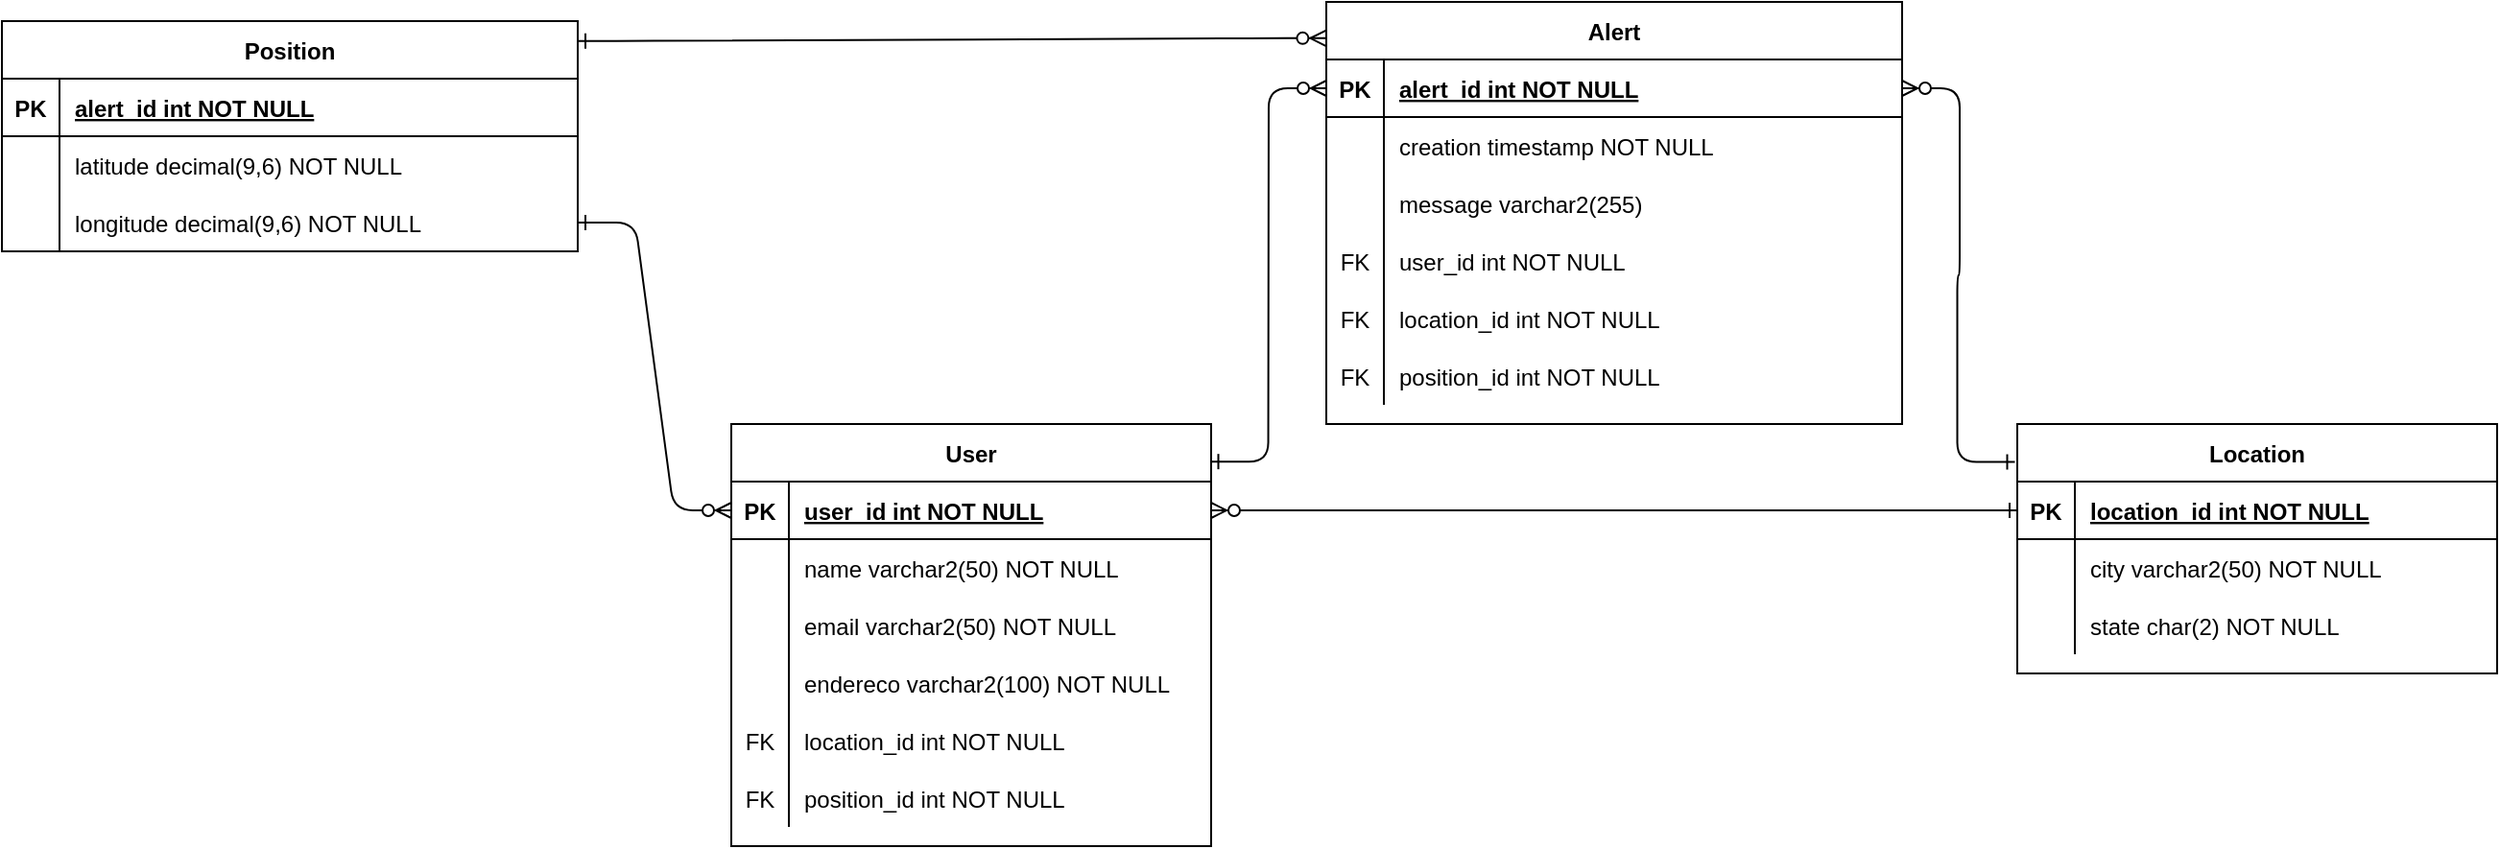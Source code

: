 <mxfile version="27.1.3">
  <diagram id="R2lEEEUBdFMjLlhIrx00" name="Page-1">
    <mxGraphModel dx="2149" dy="688" grid="1" gridSize="10" guides="1" tooltips="1" connect="1" arrows="1" fold="1" page="1" pageScale="1" pageWidth="850" pageHeight="1100" math="0" shadow="0" extFonts="Permanent Marker^https://fonts.googleapis.com/css?family=Permanent+Marker">
      <root>
        <mxCell id="0" />
        <mxCell id="1" parent="0" />
        <mxCell id="2VQbzjzE1KPVctFf1RAj-1" value="Alert" style="shape=table;startSize=30;container=1;collapsible=1;childLayout=tableLayout;fixedRows=1;rowLines=0;fontStyle=1;align=center;resizeLast=1;" parent="1" vertex="1">
          <mxGeometry x="30" y="70" width="300" height="220" as="geometry" />
        </mxCell>
        <mxCell id="2VQbzjzE1KPVctFf1RAj-2" value="" style="shape=partialRectangle;collapsible=0;dropTarget=0;pointerEvents=0;fillColor=none;points=[[0,0.5],[1,0.5]];portConstraint=eastwest;top=0;left=0;right=0;bottom=1;" parent="2VQbzjzE1KPVctFf1RAj-1" vertex="1">
          <mxGeometry y="30" width="300" height="30" as="geometry" />
        </mxCell>
        <mxCell id="2VQbzjzE1KPVctFf1RAj-3" value="PK" style="shape=partialRectangle;overflow=hidden;connectable=0;fillColor=none;top=0;left=0;bottom=0;right=0;fontStyle=1;" parent="2VQbzjzE1KPVctFf1RAj-2" vertex="1">
          <mxGeometry width="30" height="30" as="geometry">
            <mxRectangle width="30" height="30" as="alternateBounds" />
          </mxGeometry>
        </mxCell>
        <mxCell id="2VQbzjzE1KPVctFf1RAj-4" value="alert_id int NOT NULL" style="shape=partialRectangle;overflow=hidden;connectable=0;fillColor=none;top=0;left=0;bottom=0;right=0;align=left;spacingLeft=6;fontStyle=5;" parent="2VQbzjzE1KPVctFf1RAj-2" vertex="1">
          <mxGeometry x="30" width="270" height="30" as="geometry">
            <mxRectangle width="270" height="30" as="alternateBounds" />
          </mxGeometry>
        </mxCell>
        <mxCell id="2VQbzjzE1KPVctFf1RAj-56" value="" style="shape=partialRectangle;collapsible=0;dropTarget=0;pointerEvents=0;fillColor=none;points=[[0,0.5],[1,0.5]];portConstraint=eastwest;top=0;left=0;right=0;bottom=0;" parent="2VQbzjzE1KPVctFf1RAj-1" vertex="1">
          <mxGeometry y="60" width="300" height="30" as="geometry" />
        </mxCell>
        <mxCell id="2VQbzjzE1KPVctFf1RAj-57" value="" style="shape=partialRectangle;overflow=hidden;connectable=0;fillColor=none;top=0;left=0;bottom=0;right=0;" parent="2VQbzjzE1KPVctFf1RAj-56" vertex="1">
          <mxGeometry width="30" height="30" as="geometry">
            <mxRectangle width="30" height="30" as="alternateBounds" />
          </mxGeometry>
        </mxCell>
        <mxCell id="2VQbzjzE1KPVctFf1RAj-58" value="creation timestamp NOT NULL" style="shape=partialRectangle;overflow=hidden;connectable=0;fillColor=none;top=0;left=0;bottom=0;right=0;align=left;spacingLeft=6;" parent="2VQbzjzE1KPVctFf1RAj-56" vertex="1">
          <mxGeometry x="30" width="270" height="30" as="geometry">
            <mxRectangle width="270" height="30" as="alternateBounds" />
          </mxGeometry>
        </mxCell>
        <mxCell id="2VQbzjzE1KPVctFf1RAj-59" value="" style="shape=partialRectangle;collapsible=0;dropTarget=0;pointerEvents=0;fillColor=none;points=[[0,0.5],[1,0.5]];portConstraint=eastwest;top=0;left=0;right=0;bottom=0;" parent="2VQbzjzE1KPVctFf1RAj-1" vertex="1">
          <mxGeometry y="90" width="300" height="30" as="geometry" />
        </mxCell>
        <mxCell id="2VQbzjzE1KPVctFf1RAj-60" value="" style="shape=partialRectangle;overflow=hidden;connectable=0;fillColor=none;top=0;left=0;bottom=0;right=0;" parent="2VQbzjzE1KPVctFf1RAj-59" vertex="1">
          <mxGeometry width="30" height="30" as="geometry">
            <mxRectangle width="30" height="30" as="alternateBounds" />
          </mxGeometry>
        </mxCell>
        <mxCell id="2VQbzjzE1KPVctFf1RAj-61" value="message varchar2(255) " style="shape=partialRectangle;overflow=hidden;connectable=0;fillColor=none;top=0;left=0;bottom=0;right=0;align=left;spacingLeft=6;" parent="2VQbzjzE1KPVctFf1RAj-59" vertex="1">
          <mxGeometry x="30" width="270" height="30" as="geometry">
            <mxRectangle width="270" height="30" as="alternateBounds" />
          </mxGeometry>
        </mxCell>
        <mxCell id="2VQbzjzE1KPVctFf1RAj-62" value="" style="shape=partialRectangle;collapsible=0;dropTarget=0;pointerEvents=0;fillColor=none;points=[[0,0.5],[1,0.5]];portConstraint=eastwest;top=0;left=0;right=0;bottom=0;" parent="2VQbzjzE1KPVctFf1RAj-1" vertex="1">
          <mxGeometry y="120" width="300" height="30" as="geometry" />
        </mxCell>
        <mxCell id="2VQbzjzE1KPVctFf1RAj-63" value="FK" style="shape=partialRectangle;overflow=hidden;connectable=0;fillColor=none;top=0;left=0;bottom=0;right=0;" parent="2VQbzjzE1KPVctFf1RAj-62" vertex="1">
          <mxGeometry width="30" height="30" as="geometry">
            <mxRectangle width="30" height="30" as="alternateBounds" />
          </mxGeometry>
        </mxCell>
        <mxCell id="2VQbzjzE1KPVctFf1RAj-64" value="user_id int NOT NULL" style="shape=partialRectangle;overflow=hidden;connectable=0;fillColor=none;top=0;left=0;bottom=0;right=0;align=left;spacingLeft=6;" parent="2VQbzjzE1KPVctFf1RAj-62" vertex="1">
          <mxGeometry x="30" width="270" height="30" as="geometry">
            <mxRectangle width="270" height="30" as="alternateBounds" />
          </mxGeometry>
        </mxCell>
        <mxCell id="2VQbzjzE1KPVctFf1RAj-137" value="" style="shape=partialRectangle;collapsible=0;dropTarget=0;pointerEvents=0;fillColor=none;points=[[0,0.5],[1,0.5]];portConstraint=eastwest;top=0;left=0;right=0;bottom=0;" parent="2VQbzjzE1KPVctFf1RAj-1" vertex="1">
          <mxGeometry y="150" width="300" height="30" as="geometry" />
        </mxCell>
        <mxCell id="2VQbzjzE1KPVctFf1RAj-138" value="FK" style="shape=partialRectangle;overflow=hidden;connectable=0;fillColor=none;top=0;left=0;bottom=0;right=0;" parent="2VQbzjzE1KPVctFf1RAj-137" vertex="1">
          <mxGeometry width="30" height="30" as="geometry">
            <mxRectangle width="30" height="30" as="alternateBounds" />
          </mxGeometry>
        </mxCell>
        <mxCell id="2VQbzjzE1KPVctFf1RAj-139" value="location_id int NOT NULL" style="shape=partialRectangle;overflow=hidden;connectable=0;fillColor=none;top=0;left=0;bottom=0;right=0;align=left;spacingLeft=6;" parent="2VQbzjzE1KPVctFf1RAj-137" vertex="1">
          <mxGeometry x="30" width="270" height="30" as="geometry">
            <mxRectangle width="270" height="30" as="alternateBounds" />
          </mxGeometry>
        </mxCell>
        <mxCell id="zMCcMoCq18631lD_AAHS-6" value="" style="shape=partialRectangle;collapsible=0;dropTarget=0;pointerEvents=0;fillColor=none;points=[[0,0.5],[1,0.5]];portConstraint=eastwest;top=0;left=0;right=0;bottom=0;" parent="2VQbzjzE1KPVctFf1RAj-1" vertex="1">
          <mxGeometry y="180" width="300" height="30" as="geometry" />
        </mxCell>
        <mxCell id="zMCcMoCq18631lD_AAHS-7" value="FK" style="shape=partialRectangle;overflow=hidden;connectable=0;fillColor=none;top=0;left=0;bottom=0;right=0;" parent="zMCcMoCq18631lD_AAHS-6" vertex="1">
          <mxGeometry width="30" height="30" as="geometry">
            <mxRectangle width="30" height="30" as="alternateBounds" />
          </mxGeometry>
        </mxCell>
        <mxCell id="zMCcMoCq18631lD_AAHS-8" value="position_id int NOT NULL" style="shape=partialRectangle;overflow=hidden;connectable=0;fillColor=none;top=0;left=0;bottom=0;right=0;align=left;spacingLeft=6;" parent="zMCcMoCq18631lD_AAHS-6" vertex="1">
          <mxGeometry x="30" width="270" height="30" as="geometry">
            <mxRectangle width="270" height="30" as="alternateBounds" />
          </mxGeometry>
        </mxCell>
        <mxCell id="2VQbzjzE1KPVctFf1RAj-25" value="" style="edgeStyle=entityRelationEdgeStyle;endArrow=ERzeroToMany;startArrow=ERone;endFill=1;startFill=0;entryX=0;entryY=0.5;entryDx=0;entryDy=0;exitX=0.999;exitY=0.089;exitDx=0;exitDy=0;exitPerimeter=0;" parent="1" source="2VQbzjzE1KPVctFf1RAj-26" target="2VQbzjzE1KPVctFf1RAj-2" edge="1">
          <mxGeometry width="100" height="100" relative="1" as="geometry">
            <mxPoint x="-135" y="740" as="sourcePoint" />
            <mxPoint x="45" y="85" as="targetPoint" />
          </mxGeometry>
        </mxCell>
        <mxCell id="2VQbzjzE1KPVctFf1RAj-26" value="User" style="shape=table;startSize=30;container=1;collapsible=1;childLayout=tableLayout;fixedRows=1;rowLines=0;fontStyle=1;align=center;resizeLast=1;" parent="1" vertex="1">
          <mxGeometry x="-280" y="290" width="250" height="220" as="geometry" />
        </mxCell>
        <mxCell id="2VQbzjzE1KPVctFf1RAj-27" value="" style="shape=partialRectangle;collapsible=0;dropTarget=0;pointerEvents=0;fillColor=none;points=[[0,0.5],[1,0.5]];portConstraint=eastwest;top=0;left=0;right=0;bottom=1;" parent="2VQbzjzE1KPVctFf1RAj-26" vertex="1">
          <mxGeometry y="30" width="250" height="30" as="geometry" />
        </mxCell>
        <mxCell id="2VQbzjzE1KPVctFf1RAj-28" value="PK" style="shape=partialRectangle;overflow=hidden;connectable=0;fillColor=none;top=0;left=0;bottom=0;right=0;fontStyle=1;" parent="2VQbzjzE1KPVctFf1RAj-27" vertex="1">
          <mxGeometry width="30" height="30" as="geometry">
            <mxRectangle width="30" height="30" as="alternateBounds" />
          </mxGeometry>
        </mxCell>
        <mxCell id="2VQbzjzE1KPVctFf1RAj-29" value="user_id int NOT NULL " style="shape=partialRectangle;overflow=hidden;connectable=0;fillColor=none;top=0;left=0;bottom=0;right=0;align=left;spacingLeft=6;fontStyle=5;" parent="2VQbzjzE1KPVctFf1RAj-27" vertex="1">
          <mxGeometry x="30" width="220" height="30" as="geometry">
            <mxRectangle width="220" height="30" as="alternateBounds" />
          </mxGeometry>
        </mxCell>
        <mxCell id="2VQbzjzE1KPVctFf1RAj-30" value="" style="shape=partialRectangle;collapsible=0;dropTarget=0;pointerEvents=0;fillColor=none;points=[[0,0.5],[1,0.5]];portConstraint=eastwest;top=0;left=0;right=0;bottom=0;" parent="2VQbzjzE1KPVctFf1RAj-26" vertex="1">
          <mxGeometry y="60" width="250" height="30" as="geometry" />
        </mxCell>
        <mxCell id="2VQbzjzE1KPVctFf1RAj-31" value="" style="shape=partialRectangle;overflow=hidden;connectable=0;fillColor=none;top=0;left=0;bottom=0;right=0;" parent="2VQbzjzE1KPVctFf1RAj-30" vertex="1">
          <mxGeometry width="30" height="30" as="geometry">
            <mxRectangle width="30" height="30" as="alternateBounds" />
          </mxGeometry>
        </mxCell>
        <mxCell id="2VQbzjzE1KPVctFf1RAj-32" value="name varchar2(50) NOT NULL" style="shape=partialRectangle;overflow=hidden;connectable=0;fillColor=none;top=0;left=0;bottom=0;right=0;align=left;spacingLeft=6;" parent="2VQbzjzE1KPVctFf1RAj-30" vertex="1">
          <mxGeometry x="30" width="220" height="30" as="geometry">
            <mxRectangle width="220" height="30" as="alternateBounds" />
          </mxGeometry>
        </mxCell>
        <mxCell id="2VQbzjzE1KPVctFf1RAj-40" value="" style="shape=partialRectangle;collapsible=0;dropTarget=0;pointerEvents=0;fillColor=none;points=[[0,0.5],[1,0.5]];portConstraint=eastwest;top=0;left=0;right=0;bottom=0;" parent="2VQbzjzE1KPVctFf1RAj-26" vertex="1">
          <mxGeometry y="90" width="250" height="30" as="geometry" />
        </mxCell>
        <mxCell id="2VQbzjzE1KPVctFf1RAj-41" value="" style="shape=partialRectangle;overflow=hidden;connectable=0;fillColor=none;top=0;left=0;bottom=0;right=0;" parent="2VQbzjzE1KPVctFf1RAj-40" vertex="1">
          <mxGeometry width="30" height="30" as="geometry">
            <mxRectangle width="30" height="30" as="alternateBounds" />
          </mxGeometry>
        </mxCell>
        <mxCell id="2VQbzjzE1KPVctFf1RAj-42" value="email varchar2(50) NOT NULL" style="shape=partialRectangle;overflow=hidden;connectable=0;fillColor=none;top=0;left=0;bottom=0;right=0;align=left;spacingLeft=6;" parent="2VQbzjzE1KPVctFf1RAj-40" vertex="1">
          <mxGeometry x="30" width="220" height="30" as="geometry">
            <mxRectangle width="220" height="30" as="alternateBounds" />
          </mxGeometry>
        </mxCell>
        <mxCell id="2VQbzjzE1KPVctFf1RAj-46" value="" style="shape=partialRectangle;collapsible=0;dropTarget=0;pointerEvents=0;fillColor=none;points=[[0,0.5],[1,0.5]];portConstraint=eastwest;top=0;left=0;right=0;bottom=0;" parent="2VQbzjzE1KPVctFf1RAj-26" vertex="1">
          <mxGeometry y="120" width="250" height="30" as="geometry" />
        </mxCell>
        <mxCell id="2VQbzjzE1KPVctFf1RAj-47" value="" style="shape=partialRectangle;overflow=hidden;connectable=0;fillColor=none;top=0;left=0;bottom=0;right=0;" parent="2VQbzjzE1KPVctFf1RAj-46" vertex="1">
          <mxGeometry width="30" height="30" as="geometry">
            <mxRectangle width="30" height="30" as="alternateBounds" />
          </mxGeometry>
        </mxCell>
        <mxCell id="2VQbzjzE1KPVctFf1RAj-48" value="endereco varchar2(100) NOT NULL" style="shape=partialRectangle;overflow=hidden;connectable=0;fillColor=none;top=0;left=0;bottom=0;right=0;align=left;spacingLeft=6;" parent="2VQbzjzE1KPVctFf1RAj-46" vertex="1">
          <mxGeometry x="30" width="220" height="30" as="geometry">
            <mxRectangle width="220" height="30" as="alternateBounds" />
          </mxGeometry>
        </mxCell>
        <mxCell id="2VQbzjzE1KPVctFf1RAj-76" value="" style="shape=partialRectangle;collapsible=0;dropTarget=0;pointerEvents=0;fillColor=none;points=[[0,0.5],[1,0.5]];portConstraint=eastwest;top=0;left=0;right=0;bottom=0;" parent="2VQbzjzE1KPVctFf1RAj-26" vertex="1">
          <mxGeometry y="150" width="250" height="30" as="geometry" />
        </mxCell>
        <mxCell id="2VQbzjzE1KPVctFf1RAj-77" value="FK" style="shape=partialRectangle;overflow=hidden;connectable=0;fillColor=none;top=0;left=0;bottom=0;right=0;" parent="2VQbzjzE1KPVctFf1RAj-76" vertex="1">
          <mxGeometry width="30" height="30" as="geometry">
            <mxRectangle width="30" height="30" as="alternateBounds" />
          </mxGeometry>
        </mxCell>
        <mxCell id="2VQbzjzE1KPVctFf1RAj-78" value="location_id int NOT NULL" style="shape=partialRectangle;overflow=hidden;connectable=0;fillColor=none;top=0;left=0;bottom=0;right=0;align=left;spacingLeft=6;" parent="2VQbzjzE1KPVctFf1RAj-76" vertex="1">
          <mxGeometry x="30" width="220" height="30" as="geometry">
            <mxRectangle width="220" height="30" as="alternateBounds" />
          </mxGeometry>
        </mxCell>
        <mxCell id="zMCcMoCq18631lD_AAHS-3" value="" style="shape=partialRectangle;collapsible=0;dropTarget=0;pointerEvents=0;fillColor=none;points=[[0,0.5],[1,0.5]];portConstraint=eastwest;top=0;left=0;right=0;bottom=0;" parent="2VQbzjzE1KPVctFf1RAj-26" vertex="1">
          <mxGeometry y="180" width="250" height="30" as="geometry" />
        </mxCell>
        <mxCell id="zMCcMoCq18631lD_AAHS-4" value="FK" style="shape=partialRectangle;overflow=hidden;connectable=0;fillColor=none;top=0;left=0;bottom=0;right=0;" parent="zMCcMoCq18631lD_AAHS-3" vertex="1">
          <mxGeometry width="30" height="30" as="geometry">
            <mxRectangle width="30" height="30" as="alternateBounds" />
          </mxGeometry>
        </mxCell>
        <mxCell id="zMCcMoCq18631lD_AAHS-5" value="position_id int NOT NULL" style="shape=partialRectangle;overflow=hidden;connectable=0;fillColor=none;top=0;left=0;bottom=0;right=0;align=left;spacingLeft=6;" parent="zMCcMoCq18631lD_AAHS-3" vertex="1">
          <mxGeometry x="30" width="220" height="30" as="geometry">
            <mxRectangle width="220" height="30" as="alternateBounds" />
          </mxGeometry>
        </mxCell>
        <mxCell id="2VQbzjzE1KPVctFf1RAj-65" value="" style="edgeStyle=entityRelationEdgeStyle;endArrow=ERzeroToMany;startArrow=ERone;endFill=1;startFill=0;entryX=1;entryY=0.5;entryDx=0;entryDy=0;exitX=-0.005;exitY=0.152;exitDx=0;exitDy=0;exitPerimeter=0;" parent="1" source="2VQbzjzE1KPVctFf1RAj-66" target="2VQbzjzE1KPVctFf1RAj-2" edge="1">
          <mxGeometry width="100" height="100" relative="1" as="geometry">
            <mxPoint x="665" y="780" as="sourcePoint" />
            <mxPoint x="345" y="85" as="targetPoint" />
          </mxGeometry>
        </mxCell>
        <mxCell id="2VQbzjzE1KPVctFf1RAj-66" value="Location" style="shape=table;startSize=30;container=1;collapsible=1;childLayout=tableLayout;fixedRows=1;rowLines=0;fontStyle=1;align=center;resizeLast=1;" parent="1" vertex="1">
          <mxGeometry x="390" y="290" width="250" height="130" as="geometry" />
        </mxCell>
        <mxCell id="2VQbzjzE1KPVctFf1RAj-67" value="" style="shape=partialRectangle;collapsible=0;dropTarget=0;pointerEvents=0;fillColor=none;points=[[0,0.5],[1,0.5]];portConstraint=eastwest;top=0;left=0;right=0;bottom=1;" parent="2VQbzjzE1KPVctFf1RAj-66" vertex="1">
          <mxGeometry y="30" width="250" height="30" as="geometry" />
        </mxCell>
        <mxCell id="2VQbzjzE1KPVctFf1RAj-68" value="PK" style="shape=partialRectangle;overflow=hidden;connectable=0;fillColor=none;top=0;left=0;bottom=0;right=0;fontStyle=1;" parent="2VQbzjzE1KPVctFf1RAj-67" vertex="1">
          <mxGeometry width="30" height="30" as="geometry">
            <mxRectangle width="30" height="30" as="alternateBounds" />
          </mxGeometry>
        </mxCell>
        <mxCell id="2VQbzjzE1KPVctFf1RAj-69" value="location_id int NOT NULL " style="shape=partialRectangle;overflow=hidden;connectable=0;fillColor=none;top=0;left=0;bottom=0;right=0;align=left;spacingLeft=6;fontStyle=5;" parent="2VQbzjzE1KPVctFf1RAj-67" vertex="1">
          <mxGeometry x="30" width="220" height="30" as="geometry">
            <mxRectangle width="220" height="30" as="alternateBounds" />
          </mxGeometry>
        </mxCell>
        <mxCell id="2VQbzjzE1KPVctFf1RAj-70" value="" style="shape=partialRectangle;collapsible=0;dropTarget=0;pointerEvents=0;fillColor=none;points=[[0,0.5],[1,0.5]];portConstraint=eastwest;top=0;left=0;right=0;bottom=0;" parent="2VQbzjzE1KPVctFf1RAj-66" vertex="1">
          <mxGeometry y="60" width="250" height="30" as="geometry" />
        </mxCell>
        <mxCell id="2VQbzjzE1KPVctFf1RAj-71" value="" style="shape=partialRectangle;overflow=hidden;connectable=0;fillColor=none;top=0;left=0;bottom=0;right=0;" parent="2VQbzjzE1KPVctFf1RAj-70" vertex="1">
          <mxGeometry width="30" height="30" as="geometry">
            <mxRectangle width="30" height="30" as="alternateBounds" />
          </mxGeometry>
        </mxCell>
        <mxCell id="2VQbzjzE1KPVctFf1RAj-72" value="city varchar2(50) NOT NULL" style="shape=partialRectangle;overflow=hidden;connectable=0;fillColor=none;top=0;left=0;bottom=0;right=0;align=left;spacingLeft=6;" parent="2VQbzjzE1KPVctFf1RAj-70" vertex="1">
          <mxGeometry x="30" width="220" height="30" as="geometry">
            <mxRectangle width="220" height="30" as="alternateBounds" />
          </mxGeometry>
        </mxCell>
        <mxCell id="2VQbzjzE1KPVctFf1RAj-81" value="" style="shape=partialRectangle;collapsible=0;dropTarget=0;pointerEvents=0;fillColor=none;points=[[0,0.5],[1,0.5]];portConstraint=eastwest;top=0;left=0;right=0;bottom=0;" parent="2VQbzjzE1KPVctFf1RAj-66" vertex="1">
          <mxGeometry y="90" width="250" height="30" as="geometry" />
        </mxCell>
        <mxCell id="2VQbzjzE1KPVctFf1RAj-82" value="" style="shape=partialRectangle;overflow=hidden;connectable=0;fillColor=none;top=0;left=0;bottom=0;right=0;" parent="2VQbzjzE1KPVctFf1RAj-81" vertex="1">
          <mxGeometry width="30" height="30" as="geometry">
            <mxRectangle width="30" height="30" as="alternateBounds" />
          </mxGeometry>
        </mxCell>
        <mxCell id="2VQbzjzE1KPVctFf1RAj-83" value="state char(2) NOT NULL" style="shape=partialRectangle;overflow=hidden;connectable=0;fillColor=none;top=0;left=0;bottom=0;right=0;align=left;spacingLeft=6;" parent="2VQbzjzE1KPVctFf1RAj-81" vertex="1">
          <mxGeometry x="30" width="220" height="30" as="geometry">
            <mxRectangle width="220" height="30" as="alternateBounds" />
          </mxGeometry>
        </mxCell>
        <mxCell id="2VQbzjzE1KPVctFf1RAj-86" value="" style="edgeStyle=entityRelationEdgeStyle;endArrow=ERzeroToMany;startArrow=ERone;endFill=1;startFill=0;entryX=1;entryY=0.5;entryDx=0;entryDy=0;exitX=0;exitY=0.5;exitDx=0;exitDy=0;" parent="1" source="2VQbzjzE1KPVctFf1RAj-67" target="2VQbzjzE1KPVctFf1RAj-27" edge="1">
          <mxGeometry width="100" height="100" relative="1" as="geometry">
            <mxPoint x="284" y="605" as="sourcePoint" />
            <mxPoint x="180" y="350" as="targetPoint" />
          </mxGeometry>
        </mxCell>
        <mxCell id="2VQbzjzE1KPVctFf1RAj-106" value="Position" style="shape=table;startSize=30;container=1;collapsible=1;childLayout=tableLayout;fixedRows=1;rowLines=0;fontStyle=1;align=center;resizeLast=1;" parent="1" vertex="1">
          <mxGeometry x="-660" y="80" width="300" height="120" as="geometry" />
        </mxCell>
        <mxCell id="2VQbzjzE1KPVctFf1RAj-107" value="" style="shape=partialRectangle;collapsible=0;dropTarget=0;pointerEvents=0;fillColor=none;points=[[0,0.5],[1,0.5]];portConstraint=eastwest;top=0;left=0;right=0;bottom=1;" parent="2VQbzjzE1KPVctFf1RAj-106" vertex="1">
          <mxGeometry y="30" width="300" height="30" as="geometry" />
        </mxCell>
        <mxCell id="2VQbzjzE1KPVctFf1RAj-108" value="PK" style="shape=partialRectangle;overflow=hidden;connectable=0;fillColor=none;top=0;left=0;bottom=0;right=0;fontStyle=1;" parent="2VQbzjzE1KPVctFf1RAj-107" vertex="1">
          <mxGeometry width="30" height="30" as="geometry">
            <mxRectangle width="30" height="30" as="alternateBounds" />
          </mxGeometry>
        </mxCell>
        <mxCell id="2VQbzjzE1KPVctFf1RAj-109" value="alert_id int NOT NULL" style="shape=partialRectangle;overflow=hidden;connectable=0;fillColor=none;top=0;left=0;bottom=0;right=0;align=left;spacingLeft=6;fontStyle=5;" parent="2VQbzjzE1KPVctFf1RAj-107" vertex="1">
          <mxGeometry x="30" width="270" height="30" as="geometry">
            <mxRectangle width="270" height="30" as="alternateBounds" />
          </mxGeometry>
        </mxCell>
        <mxCell id="2VQbzjzE1KPVctFf1RAj-110" value="" style="shape=partialRectangle;collapsible=0;dropTarget=0;pointerEvents=0;fillColor=none;points=[[0,0.5],[1,0.5]];portConstraint=eastwest;top=0;left=0;right=0;bottom=0;" parent="2VQbzjzE1KPVctFf1RAj-106" vertex="1">
          <mxGeometry y="60" width="300" height="30" as="geometry" />
        </mxCell>
        <mxCell id="2VQbzjzE1KPVctFf1RAj-111" value="" style="shape=partialRectangle;overflow=hidden;connectable=0;fillColor=none;top=0;left=0;bottom=0;right=0;" parent="2VQbzjzE1KPVctFf1RAj-110" vertex="1">
          <mxGeometry width="30" height="30" as="geometry">
            <mxRectangle width="30" height="30" as="alternateBounds" />
          </mxGeometry>
        </mxCell>
        <mxCell id="2VQbzjzE1KPVctFf1RAj-112" value="latitude decimal(9,6) NOT NULL" style="shape=partialRectangle;overflow=hidden;connectable=0;fillColor=none;top=0;left=0;bottom=0;right=0;align=left;spacingLeft=6;" parent="2VQbzjzE1KPVctFf1RAj-110" vertex="1">
          <mxGeometry x="30" width="270" height="30" as="geometry">
            <mxRectangle width="270" height="30" as="alternateBounds" />
          </mxGeometry>
        </mxCell>
        <mxCell id="2VQbzjzE1KPVctFf1RAj-113" value="" style="shape=partialRectangle;collapsible=0;dropTarget=0;pointerEvents=0;fillColor=none;points=[[0,0.5],[1,0.5]];portConstraint=eastwest;top=0;left=0;right=0;bottom=0;" parent="2VQbzjzE1KPVctFf1RAj-106" vertex="1">
          <mxGeometry y="90" width="300" height="30" as="geometry" />
        </mxCell>
        <mxCell id="2VQbzjzE1KPVctFf1RAj-114" value="" style="shape=partialRectangle;overflow=hidden;connectable=0;fillColor=none;top=0;left=0;bottom=0;right=0;" parent="2VQbzjzE1KPVctFf1RAj-113" vertex="1">
          <mxGeometry width="30" height="30" as="geometry">
            <mxRectangle width="30" height="30" as="alternateBounds" />
          </mxGeometry>
        </mxCell>
        <mxCell id="2VQbzjzE1KPVctFf1RAj-115" value="longitude decimal(9,6) NOT NULL" style="shape=partialRectangle;overflow=hidden;connectable=0;fillColor=none;top=0;left=0;bottom=0;right=0;align=left;spacingLeft=6;" parent="2VQbzjzE1KPVctFf1RAj-113" vertex="1">
          <mxGeometry x="30" width="270" height="30" as="geometry">
            <mxRectangle width="270" height="30" as="alternateBounds" />
          </mxGeometry>
        </mxCell>
        <mxCell id="zMCcMoCq18631lD_AAHS-1" value="" style="edgeStyle=entityRelationEdgeStyle;endArrow=ERzeroToMany;startArrow=ERone;endFill=1;startFill=0;entryX=-0.001;entryY=0.086;entryDx=0;entryDy=0;exitX=1;exitY=0.086;exitDx=0;exitDy=0;exitPerimeter=0;entryPerimeter=0;" parent="1" source="2VQbzjzE1KPVctFf1RAj-106" target="2VQbzjzE1KPVctFf1RAj-1" edge="1">
          <mxGeometry width="100" height="100" relative="1" as="geometry">
            <mxPoint x="-185" y="272" as="sourcePoint" />
            <mxPoint x="-125" y="80" as="targetPoint" />
          </mxGeometry>
        </mxCell>
        <mxCell id="zMCcMoCq18631lD_AAHS-2" value="" style="edgeStyle=entityRelationEdgeStyle;endArrow=ERzeroToMany;startArrow=ERone;endFill=1;startFill=0;entryX=0;entryY=0.5;entryDx=0;entryDy=0;exitX=1;exitY=0.5;exitDx=0;exitDy=0;" parent="1" source="2VQbzjzE1KPVctFf1RAj-113" target="2VQbzjzE1KPVctFf1RAj-27" edge="1">
          <mxGeometry width="100" height="100" relative="1" as="geometry">
            <mxPoint x="-230" y="230" as="sourcePoint" />
            <mxPoint x="160" y="230" as="targetPoint" />
          </mxGeometry>
        </mxCell>
      </root>
    </mxGraphModel>
  </diagram>
</mxfile>

